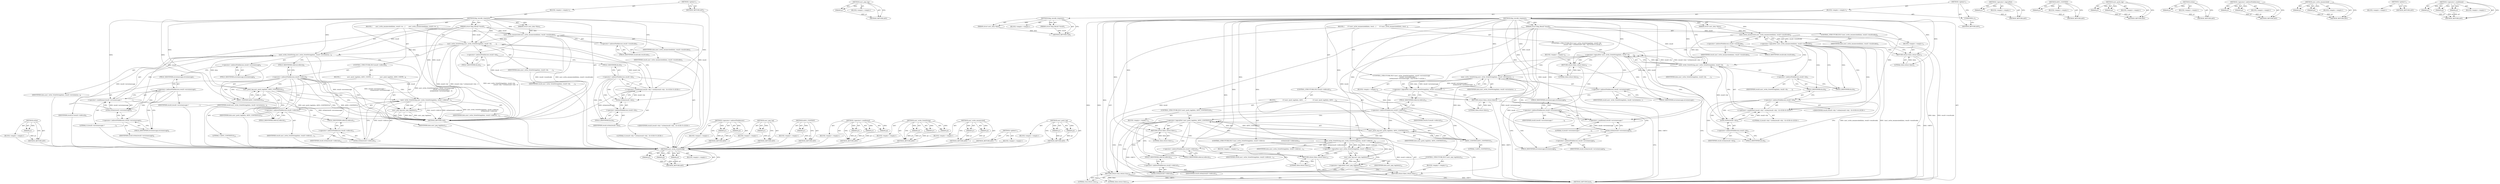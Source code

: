 digraph "&lt;operator&gt;.conditional" {
vulnerable_108 [label=<(METHOD,strlen)>];
vulnerable_109 [label=<(PARAM,p1)>];
vulnerable_110 [label=<(BLOCK,&lt;empty&gt;,&lt;empty&gt;)>];
vulnerable_111 [label=<(METHOD_RETURN,ANY)>];
vulnerable_6 [label=<(METHOD,&lt;global&gt;)<SUB>1</SUB>>];
vulnerable_7 [label=<(BLOCK,&lt;empty&gt;,&lt;empty&gt;)<SUB>1</SUB>>];
vulnerable_8 [label=<(METHOD,ldap_encode_response)<SUB>1</SUB>>];
vulnerable_9 [label=<(PARAM,struct asn1_data *data)<SUB>1</SUB>>];
vulnerable_10 [label=<(PARAM,struct ldap_Result *result)<SUB>1</SUB>>];
vulnerable_11 [label=<(BLOCK,{
       asn1_write_enumerated(data, result-&gt;re...,{
       asn1_write_enumerated(data, result-&gt;re...)<SUB>2</SUB>>];
vulnerable_12 [label=<(asn1_write_enumerated,asn1_write_enumerated(data, result-&gt;resultcode))<SUB>3</SUB>>];
vulnerable_13 [label=<(IDENTIFIER,data,asn1_write_enumerated(data, result-&gt;resultcode))<SUB>3</SUB>>];
vulnerable_14 [label=<(&lt;operator&gt;.indirectFieldAccess,result-&gt;resultcode)<SUB>3</SUB>>];
vulnerable_15 [label=<(IDENTIFIER,result,asn1_write_enumerated(data, result-&gt;resultcode))<SUB>3</SUB>>];
vulnerable_16 [label=<(FIELD_IDENTIFIER,resultcode,resultcode)<SUB>3</SUB>>];
vulnerable_17 [label=<(asn1_write_OctetString,asn1_write_OctetString(data, result-&gt;dn,
      ...)<SUB>4</SUB>>];
vulnerable_18 [label=<(IDENTIFIER,data,asn1_write_OctetString(data, result-&gt;dn,
      ...)<SUB>4</SUB>>];
vulnerable_19 [label=<(&lt;operator&gt;.indirectFieldAccess,result-&gt;dn)<SUB>4</SUB>>];
vulnerable_20 [label=<(IDENTIFIER,result,asn1_write_OctetString(data, result-&gt;dn,
      ...)<SUB>4</SUB>>];
vulnerable_21 [label=<(FIELD_IDENTIFIER,dn,dn)<SUB>4</SUB>>];
vulnerable_22 [label="<(&lt;operator&gt;.conditional,(result-&gt;dn) ? strlen(result-&gt;dn) : 0)<SUB>5</SUB>>"];
vulnerable_23 [label=<(&lt;operator&gt;.indirectFieldAccess,result-&gt;dn)<SUB>5</SUB>>];
vulnerable_24 [label="<(IDENTIFIER,result,(result-&gt;dn) ? strlen(result-&gt;dn) : 0)<SUB>5</SUB>>"];
vulnerable_25 [label=<(FIELD_IDENTIFIER,dn,dn)<SUB>5</SUB>>];
vulnerable_26 [label=<(strlen,strlen(result-&gt;dn))<SUB>5</SUB>>];
vulnerable_27 [label=<(&lt;operator&gt;.indirectFieldAccess,result-&gt;dn)<SUB>5</SUB>>];
vulnerable_28 [label=<(IDENTIFIER,result,strlen(result-&gt;dn))<SUB>5</SUB>>];
vulnerable_29 [label=<(FIELD_IDENTIFIER,dn,dn)<SUB>5</SUB>>];
vulnerable_30 [label="<(LITERAL,0,(result-&gt;dn) ? strlen(result-&gt;dn) : 0)<SUB>5</SUB>>"];
vulnerable_31 [label=<(asn1_write_OctetString,asn1_write_OctetString(data, result-&gt;errormessa...)<SUB>6</SUB>>];
vulnerable_32 [label=<(IDENTIFIER,data,asn1_write_OctetString(data, result-&gt;errormessa...)<SUB>6</SUB>>];
vulnerable_33 [label=<(&lt;operator&gt;.indirectFieldAccess,result-&gt;errormessage)<SUB>6</SUB>>];
vulnerable_34 [label=<(IDENTIFIER,result,asn1_write_OctetString(data, result-&gt;errormessa...)<SUB>6</SUB>>];
vulnerable_35 [label=<(FIELD_IDENTIFIER,errormessage,errormessage)<SUB>6</SUB>>];
vulnerable_36 [label=<(&lt;operator&gt;.conditional,(result-&gt;errormessage) ?
                      ...)<SUB>7</SUB>>];
vulnerable_37 [label=<(&lt;operator&gt;.indirectFieldAccess,result-&gt;errormessage)<SUB>7</SUB>>];
vulnerable_38 [label=<(IDENTIFIER,result,(result-&gt;errormessage) ?
                      ...)<SUB>7</SUB>>];
vulnerable_39 [label=<(FIELD_IDENTIFIER,errormessage,errormessage)<SUB>7</SUB>>];
vulnerable_40 [label=<(strlen,strlen(result-&gt;errormessage))<SUB>8</SUB>>];
vulnerable_41 [label=<(&lt;operator&gt;.indirectFieldAccess,result-&gt;errormessage)<SUB>8</SUB>>];
vulnerable_42 [label=<(IDENTIFIER,result,strlen(result-&gt;errormessage))<SUB>8</SUB>>];
vulnerable_43 [label=<(FIELD_IDENTIFIER,errormessage,errormessage)<SUB>8</SUB>>];
vulnerable_44 [label=<(LITERAL,0,(result-&gt;errormessage) ?
                      ...)<SUB>8</SUB>>];
vulnerable_45 [label=<(CONTROL_STRUCTURE,IF,if (result-&gt;referral))<SUB>9</SUB>>];
vulnerable_46 [label=<(&lt;operator&gt;.indirectFieldAccess,result-&gt;referral)<SUB>9</SUB>>];
vulnerable_47 [label=<(IDENTIFIER,result,if (result-&gt;referral))<SUB>9</SUB>>];
vulnerable_48 [label=<(FIELD_IDENTIFIER,referral,referral)<SUB>9</SUB>>];
vulnerable_49 [label=<(BLOCK,{
               asn1_push_tag(data, ASN1_CONTE...,{
               asn1_push_tag(data, ASN1_CONTE...)<SUB>9</SUB>>];
vulnerable_50 [label=<(asn1_push_tag,asn1_push_tag(data, ASN1_CONTEXT(3)))<SUB>10</SUB>>];
vulnerable_51 [label=<(IDENTIFIER,data,asn1_push_tag(data, ASN1_CONTEXT(3)))<SUB>10</SUB>>];
vulnerable_52 [label=<(ASN1_CONTEXT,ASN1_CONTEXT(3))<SUB>10</SUB>>];
vulnerable_53 [label=<(LITERAL,3,ASN1_CONTEXT(3))<SUB>10</SUB>>];
vulnerable_54 [label=<(asn1_write_OctetString,asn1_write_OctetString(data, result-&gt;referral,
...)<SUB>11</SUB>>];
vulnerable_55 [label=<(IDENTIFIER,data,asn1_write_OctetString(data, result-&gt;referral,
...)<SUB>11</SUB>>];
vulnerable_56 [label=<(&lt;operator&gt;.indirectFieldAccess,result-&gt;referral)<SUB>11</SUB>>];
vulnerable_57 [label=<(IDENTIFIER,result,asn1_write_OctetString(data, result-&gt;referral,
...)<SUB>11</SUB>>];
vulnerable_58 [label=<(FIELD_IDENTIFIER,referral,referral)<SUB>11</SUB>>];
vulnerable_59 [label=<(strlen,strlen(result-&gt;referral))<SUB>12</SUB>>];
vulnerable_60 [label=<(&lt;operator&gt;.indirectFieldAccess,result-&gt;referral)<SUB>12</SUB>>];
vulnerable_61 [label=<(IDENTIFIER,result,strlen(result-&gt;referral))<SUB>12</SUB>>];
vulnerable_62 [label=<(FIELD_IDENTIFIER,referral,referral)<SUB>12</SUB>>];
vulnerable_63 [label=<(asn1_pop_tag,asn1_pop_tag(data))<SUB>13</SUB>>];
vulnerable_64 [label=<(IDENTIFIER,data,asn1_pop_tag(data))<SUB>13</SUB>>];
vulnerable_65 [label=<(METHOD_RETURN,void)<SUB>1</SUB>>];
vulnerable_67 [label=<(METHOD_RETURN,ANY)<SUB>1</SUB>>];
vulnerable_91 [label=<(METHOD,&lt;operator&gt;.indirectFieldAccess)>];
vulnerable_92 [label=<(PARAM,p1)>];
vulnerable_93 [label=<(PARAM,p2)>];
vulnerable_94 [label=<(BLOCK,&lt;empty&gt;,&lt;empty&gt;)>];
vulnerable_95 [label=<(METHOD_RETURN,ANY)>];
vulnerable_121 [label=<(METHOD,asn1_pop_tag)>];
vulnerable_122 [label=<(PARAM,p1)>];
vulnerable_123 [label=<(BLOCK,&lt;empty&gt;,&lt;empty&gt;)>];
vulnerable_124 [label=<(METHOD_RETURN,ANY)>];
vulnerable_117 [label=<(METHOD,ASN1_CONTEXT)>];
vulnerable_118 [label=<(PARAM,p1)>];
vulnerable_119 [label=<(BLOCK,&lt;empty&gt;,&lt;empty&gt;)>];
vulnerable_120 [label=<(METHOD_RETURN,ANY)>];
vulnerable_102 [label=<(METHOD,&lt;operator&gt;.conditional)>];
vulnerable_103 [label=<(PARAM,p1)>];
vulnerable_104 [label=<(PARAM,p2)>];
vulnerable_105 [label=<(PARAM,p3)>];
vulnerable_106 [label=<(BLOCK,&lt;empty&gt;,&lt;empty&gt;)>];
vulnerable_107 [label=<(METHOD_RETURN,ANY)>];
vulnerable_96 [label=<(METHOD,asn1_write_OctetString)>];
vulnerable_97 [label=<(PARAM,p1)>];
vulnerable_98 [label=<(PARAM,p2)>];
vulnerable_99 [label=<(PARAM,p3)>];
vulnerable_100 [label=<(BLOCK,&lt;empty&gt;,&lt;empty&gt;)>];
vulnerable_101 [label=<(METHOD_RETURN,ANY)>];
vulnerable_86 [label=<(METHOD,asn1_write_enumerated)>];
vulnerable_87 [label=<(PARAM,p1)>];
vulnerable_88 [label=<(PARAM,p2)>];
vulnerable_89 [label=<(BLOCK,&lt;empty&gt;,&lt;empty&gt;)>];
vulnerable_90 [label=<(METHOD_RETURN,ANY)>];
vulnerable_80 [label=<(METHOD,&lt;global&gt;)<SUB>1</SUB>>];
vulnerable_81 [label=<(BLOCK,&lt;empty&gt;,&lt;empty&gt;)>];
vulnerable_82 [label=<(METHOD_RETURN,ANY)>];
vulnerable_112 [label=<(METHOD,asn1_push_tag)>];
vulnerable_113 [label=<(PARAM,p1)>];
vulnerable_114 [label=<(PARAM,p2)>];
vulnerable_115 [label=<(BLOCK,&lt;empty&gt;,&lt;empty&gt;)>];
vulnerable_116 [label=<(METHOD_RETURN,ANY)>];
fixed_141 [label=<(METHOD,asn1_write_OctetString)>];
fixed_142 [label=<(PARAM,p1)>];
fixed_143 [label=<(PARAM,p2)>];
fixed_144 [label=<(PARAM,p3)>];
fixed_145 [label=<(BLOCK,&lt;empty&gt;,&lt;empty&gt;)>];
fixed_146 [label=<(METHOD_RETURN,ANY)>];
fixed_166 [label=<(METHOD,asn1_pop_tag)>];
fixed_167 [label=<(PARAM,p1)>];
fixed_168 [label=<(BLOCK,&lt;empty&gt;,&lt;empty&gt;)>];
fixed_169 [label=<(METHOD_RETURN,ANY)>];
fixed_6 [label=<(METHOD,&lt;global&gt;)<SUB>1</SUB>>];
fixed_7 [label=<(BLOCK,&lt;empty&gt;,&lt;empty&gt;)<SUB>1</SUB>>];
fixed_8 [label=<(METHOD,ldap_encode_response)<SUB>1</SUB>>];
fixed_9 [label=<(PARAM,struct asn1_data *data)<SUB>1</SUB>>];
fixed_10 [label=<(PARAM,struct ldap_Result *result)<SUB>1</SUB>>];
fixed_11 [label=<(BLOCK,&lt;empty&gt;,&lt;empty&gt;)>];
fixed_12 [label=<(METHOD_RETURN,void)<SUB>1</SUB>>];
fixed_14 [label=<(UNKNOWN,),))<SUB>1</SUB>>];
fixed_15 [label=<(METHOD,ldap_encode_response)<SUB>2</SUB>>];
fixed_16 [label=<(PARAM,struct asn1_data *data)<SUB>2</SUB>>];
fixed_17 [label=<(PARAM,struct ldap_Result *result)<SUB>2</SUB>>];
fixed_18 [label=<(BLOCK,{
       if (!asn1_write_enumerated(data, resul...,{
       if (!asn1_write_enumerated(data, resul...)<SUB>3</SUB>>];
fixed_19 [label=<(CONTROL_STRUCTURE,IF,if (!asn1_write_enumerated(data, result-&gt;resultcode)))<SUB>4</SUB>>];
fixed_20 [label=<(&lt;operator&gt;.logicalNot,!asn1_write_enumerated(data, result-&gt;resultcode))<SUB>4</SUB>>];
fixed_21 [label=<(asn1_write_enumerated,asn1_write_enumerated(data, result-&gt;resultcode))<SUB>4</SUB>>];
fixed_22 [label=<(IDENTIFIER,data,asn1_write_enumerated(data, result-&gt;resultcode))<SUB>4</SUB>>];
fixed_23 [label=<(&lt;operator&gt;.indirectFieldAccess,result-&gt;resultcode)<SUB>4</SUB>>];
fixed_24 [label=<(IDENTIFIER,result,asn1_write_enumerated(data, result-&gt;resultcode))<SUB>4</SUB>>];
fixed_25 [label=<(FIELD_IDENTIFIER,resultcode,resultcode)<SUB>4</SUB>>];
fixed_26 [label=<(BLOCK,&lt;empty&gt;,&lt;empty&gt;)<SUB>4</SUB>>];
fixed_27 [label=<(RETURN,return false;,return false;)<SUB>4</SUB>>];
fixed_28 [label=<(LITERAL,false,return false;)<SUB>4</SUB>>];
fixed_29 [label="<(CONTROL_STRUCTURE,IF,if (!asn1_write_OctetString(data, result-&gt;dn,
                              (result-&gt;dn) ? strlen(result-&gt;dn) : 0)))<SUB>5</SUB>>"];
fixed_30 [label=<(&lt;operator&gt;.logicalNot,!asn1_write_OctetString(data, result-&gt;dn,
     ...)<SUB>5</SUB>>];
fixed_31 [label=<(asn1_write_OctetString,asn1_write_OctetString(data, result-&gt;dn,
      ...)<SUB>5</SUB>>];
fixed_32 [label=<(IDENTIFIER,data,asn1_write_OctetString(data, result-&gt;dn,
      ...)<SUB>5</SUB>>];
fixed_33 [label=<(&lt;operator&gt;.indirectFieldAccess,result-&gt;dn)<SUB>5</SUB>>];
fixed_34 [label=<(IDENTIFIER,result,asn1_write_OctetString(data, result-&gt;dn,
      ...)<SUB>5</SUB>>];
fixed_35 [label=<(FIELD_IDENTIFIER,dn,dn)<SUB>5</SUB>>];
fixed_36 [label="<(&lt;operator&gt;.conditional,(result-&gt;dn) ? strlen(result-&gt;dn) : 0)<SUB>6</SUB>>"];
fixed_37 [label=<(&lt;operator&gt;.indirectFieldAccess,result-&gt;dn)<SUB>6</SUB>>];
fixed_38 [label="<(IDENTIFIER,result,(result-&gt;dn) ? strlen(result-&gt;dn) : 0)<SUB>6</SUB>>"];
fixed_39 [label=<(FIELD_IDENTIFIER,dn,dn)<SUB>6</SUB>>];
fixed_40 [label=<(strlen,strlen(result-&gt;dn))<SUB>6</SUB>>];
fixed_41 [label=<(&lt;operator&gt;.indirectFieldAccess,result-&gt;dn)<SUB>6</SUB>>];
fixed_42 [label=<(IDENTIFIER,result,strlen(result-&gt;dn))<SUB>6</SUB>>];
fixed_43 [label=<(FIELD_IDENTIFIER,dn,dn)<SUB>6</SUB>>];
fixed_44 [label="<(LITERAL,0,(result-&gt;dn) ? strlen(result-&gt;dn) : 0)<SUB>6</SUB>>"];
fixed_45 [label=<(BLOCK,&lt;empty&gt;,&lt;empty&gt;)<SUB>6</SUB>>];
fixed_46 [label=<(RETURN,return false;,return false;)<SUB>6</SUB>>];
fixed_47 [label=<(LITERAL,false,return false;)<SUB>6</SUB>>];
fixed_48 [label="<(CONTROL_STRUCTURE,IF,if (!asn1_write_OctetString(data, result-&gt;errormessage,
                               (result-&gt;errormessage) ?
                              strlen(result-&gt;errormessage) : 0)))<SUB>7</SUB>>"];
fixed_49 [label=<(&lt;operator&gt;.logicalNot,!asn1_write_OctetString(data, result-&gt;errormess...)<SUB>7</SUB>>];
fixed_50 [label=<(asn1_write_OctetString,asn1_write_OctetString(data, result-&gt;errormessa...)<SUB>7</SUB>>];
fixed_51 [label=<(IDENTIFIER,data,asn1_write_OctetString(data, result-&gt;errormessa...)<SUB>7</SUB>>];
fixed_52 [label=<(&lt;operator&gt;.indirectFieldAccess,result-&gt;errormessage)<SUB>7</SUB>>];
fixed_53 [label=<(IDENTIFIER,result,asn1_write_OctetString(data, result-&gt;errormessa...)<SUB>7</SUB>>];
fixed_54 [label=<(FIELD_IDENTIFIER,errormessage,errormessage)<SUB>7</SUB>>];
fixed_55 [label=<(&lt;operator&gt;.conditional,(result-&gt;errormessage) ?
                      ...)<SUB>8</SUB>>];
fixed_56 [label=<(&lt;operator&gt;.indirectFieldAccess,result-&gt;errormessage)<SUB>8</SUB>>];
fixed_57 [label=<(IDENTIFIER,result,(result-&gt;errormessage) ?
                      ...)<SUB>8</SUB>>];
fixed_58 [label=<(FIELD_IDENTIFIER,errormessage,errormessage)<SUB>8</SUB>>];
fixed_59 [label=<(strlen,strlen(result-&gt;errormessage))<SUB>9</SUB>>];
fixed_60 [label=<(&lt;operator&gt;.indirectFieldAccess,result-&gt;errormessage)<SUB>9</SUB>>];
fixed_61 [label=<(IDENTIFIER,result,strlen(result-&gt;errormessage))<SUB>9</SUB>>];
fixed_62 [label=<(FIELD_IDENTIFIER,errormessage,errormessage)<SUB>9</SUB>>];
fixed_63 [label=<(LITERAL,0,(result-&gt;errormessage) ?
                      ...)<SUB>9</SUB>>];
fixed_64 [label=<(BLOCK,&lt;empty&gt;,&lt;empty&gt;)<SUB>9</SUB>>];
fixed_65 [label=<(RETURN,return false;,return false;)<SUB>9</SUB>>];
fixed_66 [label=<(LITERAL,false,return false;)<SUB>9</SUB>>];
fixed_67 [label=<(CONTROL_STRUCTURE,IF,if (result-&gt;referral))<SUB>10</SUB>>];
fixed_68 [label=<(&lt;operator&gt;.indirectFieldAccess,result-&gt;referral)<SUB>10</SUB>>];
fixed_69 [label=<(IDENTIFIER,result,if (result-&gt;referral))<SUB>10</SUB>>];
fixed_70 [label=<(FIELD_IDENTIFIER,referral,referral)<SUB>10</SUB>>];
fixed_71 [label=<(BLOCK,{
               if (!asn1_push_tag(data, ASN1_...,{
               if (!asn1_push_tag(data, ASN1_...)<SUB>10</SUB>>];
fixed_72 [label=<(CONTROL_STRUCTURE,IF,if (!asn1_push_tag(data, ASN1_CONTEXT(3))))<SUB>11</SUB>>];
fixed_73 [label=<(&lt;operator&gt;.logicalNot,!asn1_push_tag(data, ASN1_CONTEXT(3)))<SUB>11</SUB>>];
fixed_74 [label=<(asn1_push_tag,asn1_push_tag(data, ASN1_CONTEXT(3)))<SUB>11</SUB>>];
fixed_75 [label=<(IDENTIFIER,data,asn1_push_tag(data, ASN1_CONTEXT(3)))<SUB>11</SUB>>];
fixed_76 [label=<(ASN1_CONTEXT,ASN1_CONTEXT(3))<SUB>11</SUB>>];
fixed_77 [label=<(LITERAL,3,ASN1_CONTEXT(3))<SUB>11</SUB>>];
fixed_78 [label=<(BLOCK,&lt;empty&gt;,&lt;empty&gt;)<SUB>11</SUB>>];
fixed_79 [label=<(RETURN,return false;,return false;)<SUB>11</SUB>>];
fixed_80 [label=<(LITERAL,false,return false;)<SUB>11</SUB>>];
fixed_81 [label=<(CONTROL_STRUCTURE,IF,if (!asn1_write_OctetString(data, result-&gt;referral,
                                      strlen(result-&gt;referral))))<SUB>12</SUB>>];
fixed_82 [label=<(&lt;operator&gt;.logicalNot,!asn1_write_OctetString(data, result-&gt;referral,...)<SUB>12</SUB>>];
fixed_83 [label=<(asn1_write_OctetString,asn1_write_OctetString(data, result-&gt;referral,
...)<SUB>12</SUB>>];
fixed_84 [label=<(IDENTIFIER,data,asn1_write_OctetString(data, result-&gt;referral,
...)<SUB>12</SUB>>];
fixed_85 [label=<(&lt;operator&gt;.indirectFieldAccess,result-&gt;referral)<SUB>12</SUB>>];
fixed_86 [label=<(IDENTIFIER,result,asn1_write_OctetString(data, result-&gt;referral,
...)<SUB>12</SUB>>];
fixed_87 [label=<(FIELD_IDENTIFIER,referral,referral)<SUB>12</SUB>>];
fixed_88 [label=<(strlen,strlen(result-&gt;referral))<SUB>13</SUB>>];
fixed_89 [label=<(&lt;operator&gt;.indirectFieldAccess,result-&gt;referral)<SUB>13</SUB>>];
fixed_90 [label=<(IDENTIFIER,result,strlen(result-&gt;referral))<SUB>13</SUB>>];
fixed_91 [label=<(FIELD_IDENTIFIER,referral,referral)<SUB>13</SUB>>];
fixed_92 [label=<(BLOCK,&lt;empty&gt;,&lt;empty&gt;)<SUB>13</SUB>>];
fixed_93 [label=<(RETURN,return false;,return false;)<SUB>13</SUB>>];
fixed_94 [label=<(LITERAL,false,return false;)<SUB>13</SUB>>];
fixed_95 [label=<(CONTROL_STRUCTURE,IF,if (!asn1_pop_tag(data)))<SUB>14</SUB>>];
fixed_96 [label=<(&lt;operator&gt;.logicalNot,!asn1_pop_tag(data))<SUB>14</SUB>>];
fixed_97 [label=<(asn1_pop_tag,asn1_pop_tag(data))<SUB>14</SUB>>];
fixed_98 [label=<(IDENTIFIER,data,asn1_pop_tag(data))<SUB>14</SUB>>];
fixed_99 [label=<(BLOCK,&lt;empty&gt;,&lt;empty&gt;)<SUB>14</SUB>>];
fixed_100 [label=<(RETURN,return false;,return false;)<SUB>14</SUB>>];
fixed_101 [label=<(LITERAL,false,return false;)<SUB>14</SUB>>];
fixed_102 [label=<(RETURN,return true;,return true;)<SUB>16</SUB>>];
fixed_103 [label=<(LITERAL,true,return true;)<SUB>16</SUB>>];
fixed_104 [label=<(METHOD_RETURN,bool)<SUB>2</SUB>>];
fixed_106 [label=<(METHOD_RETURN,ANY)<SUB>1</SUB>>];
fixed_127 [label=<(METHOD,&lt;operator&gt;.logicalNot)>];
fixed_128 [label=<(PARAM,p1)>];
fixed_129 [label=<(BLOCK,&lt;empty&gt;,&lt;empty&gt;)>];
fixed_130 [label=<(METHOD_RETURN,ANY)>];
fixed_162 [label=<(METHOD,ASN1_CONTEXT)>];
fixed_163 [label=<(PARAM,p1)>];
fixed_164 [label=<(BLOCK,&lt;empty&gt;,&lt;empty&gt;)>];
fixed_165 [label=<(METHOD_RETURN,ANY)>];
fixed_157 [label=<(METHOD,asn1_push_tag)>];
fixed_158 [label=<(PARAM,p1)>];
fixed_159 [label=<(PARAM,p2)>];
fixed_160 [label=<(BLOCK,&lt;empty&gt;,&lt;empty&gt;)>];
fixed_161 [label=<(METHOD_RETURN,ANY)>];
fixed_153 [label=<(METHOD,strlen)>];
fixed_154 [label=<(PARAM,p1)>];
fixed_155 [label=<(BLOCK,&lt;empty&gt;,&lt;empty&gt;)>];
fixed_156 [label=<(METHOD_RETURN,ANY)>];
fixed_136 [label=<(METHOD,&lt;operator&gt;.indirectFieldAccess)>];
fixed_137 [label=<(PARAM,p1)>];
fixed_138 [label=<(PARAM,p2)>];
fixed_139 [label=<(BLOCK,&lt;empty&gt;,&lt;empty&gt;)>];
fixed_140 [label=<(METHOD_RETURN,ANY)>];
fixed_131 [label=<(METHOD,asn1_write_enumerated)>];
fixed_132 [label=<(PARAM,p1)>];
fixed_133 [label=<(PARAM,p2)>];
fixed_134 [label=<(BLOCK,&lt;empty&gt;,&lt;empty&gt;)>];
fixed_135 [label=<(METHOD_RETURN,ANY)>];
fixed_121 [label=<(METHOD,&lt;global&gt;)<SUB>1</SUB>>];
fixed_122 [label=<(BLOCK,&lt;empty&gt;,&lt;empty&gt;)>];
fixed_123 [label=<(METHOD_RETURN,ANY)>];
fixed_147 [label=<(METHOD,&lt;operator&gt;.conditional)>];
fixed_148 [label=<(PARAM,p1)>];
fixed_149 [label=<(PARAM,p2)>];
fixed_150 [label=<(PARAM,p3)>];
fixed_151 [label=<(BLOCK,&lt;empty&gt;,&lt;empty&gt;)>];
fixed_152 [label=<(METHOD_RETURN,ANY)>];
vulnerable_108 -> vulnerable_109  [key=0, label="AST: "];
vulnerable_108 -> vulnerable_109  [key=1, label="DDG: "];
vulnerable_108 -> vulnerable_110  [key=0, label="AST: "];
vulnerable_108 -> vulnerable_111  [key=0, label="AST: "];
vulnerable_108 -> vulnerable_111  [key=1, label="CFG: "];
vulnerable_109 -> vulnerable_111  [key=0, label="DDG: p1"];
vulnerable_110 -> fixed_141  [key=0];
vulnerable_111 -> fixed_141  [key=0];
vulnerable_6 -> vulnerable_7  [key=0, label="AST: "];
vulnerable_6 -> vulnerable_67  [key=0, label="AST: "];
vulnerable_6 -> vulnerable_67  [key=1, label="CFG: "];
vulnerable_7 -> vulnerable_8  [key=0, label="AST: "];
vulnerable_8 -> vulnerable_9  [key=0, label="AST: "];
vulnerable_8 -> vulnerable_9  [key=1, label="DDG: "];
vulnerable_8 -> vulnerable_10  [key=0, label="AST: "];
vulnerable_8 -> vulnerable_10  [key=1, label="DDG: "];
vulnerable_8 -> vulnerable_11  [key=0, label="AST: "];
vulnerable_8 -> vulnerable_65  [key=0, label="AST: "];
vulnerable_8 -> vulnerable_16  [key=0, label="CFG: "];
vulnerable_8 -> vulnerable_12  [key=0, label="DDG: "];
vulnerable_8 -> vulnerable_17  [key=0, label="DDG: "];
vulnerable_8 -> vulnerable_31  [key=0, label="DDG: "];
vulnerable_8 -> vulnerable_22  [key=0, label="DDG: "];
vulnerable_8 -> vulnerable_36  [key=0, label="DDG: "];
vulnerable_8 -> vulnerable_50  [key=0, label="DDG: "];
vulnerable_8 -> vulnerable_54  [key=0, label="DDG: "];
vulnerable_8 -> vulnerable_63  [key=0, label="DDG: "];
vulnerable_8 -> vulnerable_52  [key=0, label="DDG: "];
vulnerable_9 -> vulnerable_12  [key=0, label="DDG: data"];
vulnerable_10 -> vulnerable_65  [key=0, label="DDG: result"];
vulnerable_10 -> vulnerable_12  [key=0, label="DDG: result"];
vulnerable_10 -> vulnerable_17  [key=0, label="DDG: result"];
vulnerable_10 -> vulnerable_31  [key=0, label="DDG: result"];
vulnerable_10 -> vulnerable_26  [key=0, label="DDG: result"];
vulnerable_10 -> vulnerable_40  [key=0, label="DDG: result"];
vulnerable_10 -> vulnerable_54  [key=0, label="DDG: result"];
vulnerable_10 -> vulnerable_59  [key=0, label="DDG: result"];
vulnerable_11 -> vulnerable_12  [key=0, label="AST: "];
vulnerable_11 -> vulnerable_17  [key=0, label="AST: "];
vulnerable_11 -> vulnerable_31  [key=0, label="AST: "];
vulnerable_11 -> vulnerable_45  [key=0, label="AST: "];
vulnerable_12 -> vulnerable_13  [key=0, label="AST: "];
vulnerable_12 -> vulnerable_14  [key=0, label="AST: "];
vulnerable_12 -> vulnerable_21  [key=0, label="CFG: "];
vulnerable_12 -> vulnerable_65  [key=0, label="DDG: result-&gt;resultcode"];
vulnerable_12 -> vulnerable_65  [key=1, label="DDG: asn1_write_enumerated(data, result-&gt;resultcode)"];
vulnerable_12 -> vulnerable_17  [key=0, label="DDG: data"];
vulnerable_13 -> fixed_141  [key=0];
vulnerable_14 -> vulnerable_15  [key=0, label="AST: "];
vulnerable_14 -> vulnerable_16  [key=0, label="AST: "];
vulnerable_14 -> vulnerable_12  [key=0, label="CFG: "];
vulnerable_15 -> fixed_141  [key=0];
vulnerable_16 -> vulnerable_14  [key=0, label="CFG: "];
vulnerable_17 -> vulnerable_18  [key=0, label="AST: "];
vulnerable_17 -> vulnerable_19  [key=0, label="AST: "];
vulnerable_17 -> vulnerable_22  [key=0, label="AST: "];
vulnerable_17 -> vulnerable_35  [key=0, label="CFG: "];
vulnerable_17 -> vulnerable_65  [key=0, label="DDG: result-&gt;dn"];
vulnerable_17 -> vulnerable_65  [key=1, label="DDG: (result-&gt;dn) ? strlen(result-&gt;dn) : 0"];
vulnerable_17 -> vulnerable_65  [key=2, label="DDG: asn1_write_OctetString(data, result-&gt;dn,
                              (result-&gt;dn) ? strlen(result-&gt;dn) : 0)"];
vulnerable_17 -> vulnerable_31  [key=0, label="DDG: data"];
vulnerable_18 -> fixed_141  [key=0];
vulnerable_19 -> vulnerable_20  [key=0, label="AST: "];
vulnerable_19 -> vulnerable_21  [key=0, label="AST: "];
vulnerable_19 -> vulnerable_25  [key=0, label="CFG: "];
vulnerable_20 -> fixed_141  [key=0];
vulnerable_21 -> vulnerable_19  [key=0, label="CFG: "];
vulnerable_22 -> vulnerable_23  [key=0, label="AST: "];
vulnerable_22 -> vulnerable_26  [key=0, label="AST: "];
vulnerable_22 -> vulnerable_30  [key=0, label="AST: "];
vulnerable_22 -> vulnerable_17  [key=0, label="CFG: "];
vulnerable_22 -> vulnerable_65  [key=0, label="DDG: strlen(result-&gt;dn)"];
vulnerable_23 -> vulnerable_24  [key=0, label="AST: "];
vulnerable_23 -> vulnerable_25  [key=0, label="AST: "];
vulnerable_23 -> vulnerable_29  [key=0, label="CFG: "];
vulnerable_23 -> vulnerable_29  [key=1, label="CDG: "];
vulnerable_23 -> vulnerable_22  [key=0, label="CFG: "];
vulnerable_23 -> vulnerable_26  [key=0, label="CDG: "];
vulnerable_23 -> vulnerable_27  [key=0, label="CDG: "];
vulnerable_24 -> fixed_141  [key=0];
vulnerable_25 -> vulnerable_23  [key=0, label="CFG: "];
vulnerable_26 -> vulnerable_27  [key=0, label="AST: "];
vulnerable_26 -> vulnerable_22  [key=0, label="CFG: "];
vulnerable_26 -> vulnerable_22  [key=1, label="DDG: result-&gt;dn"];
vulnerable_26 -> vulnerable_17  [key=0, label="DDG: result-&gt;dn"];
vulnerable_27 -> vulnerable_28  [key=0, label="AST: "];
vulnerable_27 -> vulnerable_29  [key=0, label="AST: "];
vulnerable_27 -> vulnerable_26  [key=0, label="CFG: "];
vulnerable_28 -> fixed_141  [key=0];
vulnerable_29 -> vulnerable_27  [key=0, label="CFG: "];
vulnerable_30 -> fixed_141  [key=0];
vulnerable_31 -> vulnerable_32  [key=0, label="AST: "];
vulnerable_31 -> vulnerable_33  [key=0, label="AST: "];
vulnerable_31 -> vulnerable_36  [key=0, label="AST: "];
vulnerable_31 -> vulnerable_48  [key=0, label="CFG: "];
vulnerable_31 -> vulnerable_65  [key=0, label="DDG: result-&gt;errormessage"];
vulnerable_31 -> vulnerable_65  [key=1, label="DDG: (result-&gt;errormessage) ?
                              strlen(result-&gt;errormessage) : 0"];
vulnerable_31 -> vulnerable_65  [key=2, label="DDG: asn1_write_OctetString(data, result-&gt;errormessage,
                               (result-&gt;errormessage) ?
                              strlen(result-&gt;errormessage) : 0)"];
vulnerable_31 -> vulnerable_50  [key=0, label="DDG: data"];
vulnerable_32 -> fixed_141  [key=0];
vulnerable_33 -> vulnerable_34  [key=0, label="AST: "];
vulnerable_33 -> vulnerable_35  [key=0, label="AST: "];
vulnerable_33 -> vulnerable_39  [key=0, label="CFG: "];
vulnerable_34 -> fixed_141  [key=0];
vulnerable_35 -> vulnerable_33  [key=0, label="CFG: "];
vulnerable_36 -> vulnerable_37  [key=0, label="AST: "];
vulnerable_36 -> vulnerable_40  [key=0, label="AST: "];
vulnerable_36 -> vulnerable_44  [key=0, label="AST: "];
vulnerable_36 -> vulnerable_31  [key=0, label="CFG: "];
vulnerable_36 -> vulnerable_65  [key=0, label="DDG: strlen(result-&gt;errormessage)"];
vulnerable_37 -> vulnerable_38  [key=0, label="AST: "];
vulnerable_37 -> vulnerable_39  [key=0, label="AST: "];
vulnerable_37 -> vulnerable_43  [key=0, label="CFG: "];
vulnerable_37 -> vulnerable_43  [key=1, label="CDG: "];
vulnerable_37 -> vulnerable_36  [key=0, label="CFG: "];
vulnerable_37 -> vulnerable_41  [key=0, label="CDG: "];
vulnerable_37 -> vulnerable_40  [key=0, label="CDG: "];
vulnerable_38 -> fixed_141  [key=0];
vulnerable_39 -> vulnerable_37  [key=0, label="CFG: "];
vulnerable_40 -> vulnerable_41  [key=0, label="AST: "];
vulnerable_40 -> vulnerable_36  [key=0, label="CFG: "];
vulnerable_40 -> vulnerable_36  [key=1, label="DDG: result-&gt;errormessage"];
vulnerable_40 -> vulnerable_31  [key=0, label="DDG: result-&gt;errormessage"];
vulnerable_41 -> vulnerable_42  [key=0, label="AST: "];
vulnerable_41 -> vulnerable_43  [key=0, label="AST: "];
vulnerable_41 -> vulnerable_40  [key=0, label="CFG: "];
vulnerable_42 -> fixed_141  [key=0];
vulnerable_43 -> vulnerable_41  [key=0, label="CFG: "];
vulnerable_44 -> fixed_141  [key=0];
vulnerable_45 -> vulnerable_46  [key=0, label="AST: "];
vulnerable_45 -> vulnerable_49  [key=0, label="AST: "];
vulnerable_46 -> vulnerable_47  [key=0, label="AST: "];
vulnerable_46 -> vulnerable_48  [key=0, label="AST: "];
vulnerable_46 -> vulnerable_65  [key=0, label="CFG: "];
vulnerable_46 -> vulnerable_52  [key=0, label="CFG: "];
vulnerable_46 -> vulnerable_52  [key=1, label="CDG: "];
vulnerable_46 -> vulnerable_58  [key=0, label="CDG: "];
vulnerable_46 -> vulnerable_60  [key=0, label="CDG: "];
vulnerable_46 -> vulnerable_56  [key=0, label="CDG: "];
vulnerable_46 -> vulnerable_63  [key=0, label="CDG: "];
vulnerable_46 -> vulnerable_50  [key=0, label="CDG: "];
vulnerable_46 -> vulnerable_59  [key=0, label="CDG: "];
vulnerable_46 -> vulnerable_54  [key=0, label="CDG: "];
vulnerable_46 -> vulnerable_62  [key=0, label="CDG: "];
vulnerable_47 -> fixed_141  [key=0];
vulnerable_48 -> vulnerable_46  [key=0, label="CFG: "];
vulnerable_49 -> vulnerable_50  [key=0, label="AST: "];
vulnerable_49 -> vulnerable_54  [key=0, label="AST: "];
vulnerable_49 -> vulnerable_63  [key=0, label="AST: "];
vulnerable_50 -> vulnerable_51  [key=0, label="AST: "];
vulnerable_50 -> vulnerable_52  [key=0, label="AST: "];
vulnerable_50 -> vulnerable_58  [key=0, label="CFG: "];
vulnerable_50 -> vulnerable_65  [key=0, label="DDG: ASN1_CONTEXT(3)"];
vulnerable_50 -> vulnerable_65  [key=1, label="DDG: asn1_push_tag(data, ASN1_CONTEXT(3))"];
vulnerable_50 -> vulnerable_54  [key=0, label="DDG: data"];
vulnerable_51 -> fixed_141  [key=0];
vulnerable_52 -> vulnerable_53  [key=0, label="AST: "];
vulnerable_52 -> vulnerable_50  [key=0, label="CFG: "];
vulnerable_52 -> vulnerable_50  [key=1, label="DDG: 3"];
vulnerable_53 -> fixed_141  [key=0];
vulnerable_54 -> vulnerable_55  [key=0, label="AST: "];
vulnerable_54 -> vulnerable_56  [key=0, label="AST: "];
vulnerable_54 -> vulnerable_59  [key=0, label="AST: "];
vulnerable_54 -> vulnerable_63  [key=0, label="CFG: "];
vulnerable_54 -> vulnerable_63  [key=1, label="DDG: data"];
vulnerable_54 -> vulnerable_65  [key=0, label="DDG: result-&gt;referral"];
vulnerable_54 -> vulnerable_65  [key=1, label="DDG: strlen(result-&gt;referral)"];
vulnerable_54 -> vulnerable_65  [key=2, label="DDG: asn1_write_OctetString(data, result-&gt;referral,
                                      strlen(result-&gt;referral))"];
vulnerable_55 -> fixed_141  [key=0];
vulnerable_56 -> vulnerable_57  [key=0, label="AST: "];
vulnerable_56 -> vulnerable_58  [key=0, label="AST: "];
vulnerable_56 -> vulnerable_62  [key=0, label="CFG: "];
vulnerable_57 -> fixed_141  [key=0];
vulnerable_58 -> vulnerable_56  [key=0, label="CFG: "];
vulnerable_59 -> vulnerable_60  [key=0, label="AST: "];
vulnerable_59 -> vulnerable_54  [key=0, label="CFG: "];
vulnerable_59 -> vulnerable_54  [key=1, label="DDG: result-&gt;referral"];
vulnerable_60 -> vulnerable_61  [key=0, label="AST: "];
vulnerable_60 -> vulnerable_62  [key=0, label="AST: "];
vulnerable_60 -> vulnerable_59  [key=0, label="CFG: "];
vulnerable_61 -> fixed_141  [key=0];
vulnerable_62 -> vulnerable_60  [key=0, label="CFG: "];
vulnerable_63 -> vulnerable_64  [key=0, label="AST: "];
vulnerable_63 -> vulnerable_65  [key=0, label="CFG: "];
vulnerable_63 -> vulnerable_65  [key=1, label="DDG: data"];
vulnerable_63 -> vulnerable_65  [key=2, label="DDG: asn1_pop_tag(data)"];
vulnerable_64 -> fixed_141  [key=0];
vulnerable_65 -> fixed_141  [key=0];
vulnerable_67 -> fixed_141  [key=0];
vulnerable_91 -> vulnerable_92  [key=0, label="AST: "];
vulnerable_91 -> vulnerable_92  [key=1, label="DDG: "];
vulnerable_91 -> vulnerable_94  [key=0, label="AST: "];
vulnerable_91 -> vulnerable_93  [key=0, label="AST: "];
vulnerable_91 -> vulnerable_93  [key=1, label="DDG: "];
vulnerable_91 -> vulnerable_95  [key=0, label="AST: "];
vulnerable_91 -> vulnerable_95  [key=1, label="CFG: "];
vulnerable_92 -> vulnerable_95  [key=0, label="DDG: p1"];
vulnerable_93 -> vulnerable_95  [key=0, label="DDG: p2"];
vulnerable_94 -> fixed_141  [key=0];
vulnerable_95 -> fixed_141  [key=0];
vulnerable_121 -> vulnerable_122  [key=0, label="AST: "];
vulnerable_121 -> vulnerable_122  [key=1, label="DDG: "];
vulnerable_121 -> vulnerable_123  [key=0, label="AST: "];
vulnerable_121 -> vulnerable_124  [key=0, label="AST: "];
vulnerable_121 -> vulnerable_124  [key=1, label="CFG: "];
vulnerable_122 -> vulnerable_124  [key=0, label="DDG: p1"];
vulnerable_123 -> fixed_141  [key=0];
vulnerable_124 -> fixed_141  [key=0];
vulnerable_117 -> vulnerable_118  [key=0, label="AST: "];
vulnerable_117 -> vulnerable_118  [key=1, label="DDG: "];
vulnerable_117 -> vulnerable_119  [key=0, label="AST: "];
vulnerable_117 -> vulnerable_120  [key=0, label="AST: "];
vulnerable_117 -> vulnerable_120  [key=1, label="CFG: "];
vulnerable_118 -> vulnerable_120  [key=0, label="DDG: p1"];
vulnerable_119 -> fixed_141  [key=0];
vulnerable_120 -> fixed_141  [key=0];
vulnerable_102 -> vulnerable_103  [key=0, label="AST: "];
vulnerable_102 -> vulnerable_103  [key=1, label="DDG: "];
vulnerable_102 -> vulnerable_106  [key=0, label="AST: "];
vulnerable_102 -> vulnerable_104  [key=0, label="AST: "];
vulnerable_102 -> vulnerable_104  [key=1, label="DDG: "];
vulnerable_102 -> vulnerable_107  [key=0, label="AST: "];
vulnerable_102 -> vulnerable_107  [key=1, label="CFG: "];
vulnerable_102 -> vulnerable_105  [key=0, label="AST: "];
vulnerable_102 -> vulnerable_105  [key=1, label="DDG: "];
vulnerable_103 -> vulnerable_107  [key=0, label="DDG: p1"];
vulnerable_104 -> vulnerable_107  [key=0, label="DDG: p2"];
vulnerable_105 -> vulnerable_107  [key=0, label="DDG: p3"];
vulnerable_106 -> fixed_141  [key=0];
vulnerable_107 -> fixed_141  [key=0];
vulnerable_96 -> vulnerable_97  [key=0, label="AST: "];
vulnerable_96 -> vulnerable_97  [key=1, label="DDG: "];
vulnerable_96 -> vulnerable_100  [key=0, label="AST: "];
vulnerable_96 -> vulnerable_98  [key=0, label="AST: "];
vulnerable_96 -> vulnerable_98  [key=1, label="DDG: "];
vulnerable_96 -> vulnerable_101  [key=0, label="AST: "];
vulnerable_96 -> vulnerable_101  [key=1, label="CFG: "];
vulnerable_96 -> vulnerable_99  [key=0, label="AST: "];
vulnerable_96 -> vulnerable_99  [key=1, label="DDG: "];
vulnerable_97 -> vulnerable_101  [key=0, label="DDG: p1"];
vulnerable_98 -> vulnerable_101  [key=0, label="DDG: p2"];
vulnerable_99 -> vulnerable_101  [key=0, label="DDG: p3"];
vulnerable_100 -> fixed_141  [key=0];
vulnerable_101 -> fixed_141  [key=0];
vulnerable_86 -> vulnerable_87  [key=0, label="AST: "];
vulnerable_86 -> vulnerable_87  [key=1, label="DDG: "];
vulnerable_86 -> vulnerable_89  [key=0, label="AST: "];
vulnerable_86 -> vulnerable_88  [key=0, label="AST: "];
vulnerable_86 -> vulnerable_88  [key=1, label="DDG: "];
vulnerable_86 -> vulnerable_90  [key=0, label="AST: "];
vulnerable_86 -> vulnerable_90  [key=1, label="CFG: "];
vulnerable_87 -> vulnerable_90  [key=0, label="DDG: p1"];
vulnerable_88 -> vulnerable_90  [key=0, label="DDG: p2"];
vulnerable_89 -> fixed_141  [key=0];
vulnerable_90 -> fixed_141  [key=0];
vulnerable_80 -> vulnerable_81  [key=0, label="AST: "];
vulnerable_80 -> vulnerable_82  [key=0, label="AST: "];
vulnerable_80 -> vulnerable_82  [key=1, label="CFG: "];
vulnerable_81 -> fixed_141  [key=0];
vulnerable_82 -> fixed_141  [key=0];
vulnerable_112 -> vulnerable_113  [key=0, label="AST: "];
vulnerable_112 -> vulnerable_113  [key=1, label="DDG: "];
vulnerable_112 -> vulnerable_115  [key=0, label="AST: "];
vulnerable_112 -> vulnerable_114  [key=0, label="AST: "];
vulnerable_112 -> vulnerable_114  [key=1, label="DDG: "];
vulnerable_112 -> vulnerable_116  [key=0, label="AST: "];
vulnerable_112 -> vulnerable_116  [key=1, label="CFG: "];
vulnerable_113 -> vulnerable_116  [key=0, label="DDG: p1"];
vulnerable_114 -> vulnerable_116  [key=0, label="DDG: p2"];
vulnerable_115 -> fixed_141  [key=0];
vulnerable_116 -> fixed_141  [key=0];
fixed_141 -> fixed_142  [key=0, label="AST: "];
fixed_141 -> fixed_142  [key=1, label="DDG: "];
fixed_141 -> fixed_145  [key=0, label="AST: "];
fixed_141 -> fixed_143  [key=0, label="AST: "];
fixed_141 -> fixed_143  [key=1, label="DDG: "];
fixed_141 -> fixed_146  [key=0, label="AST: "];
fixed_141 -> fixed_146  [key=1, label="CFG: "];
fixed_141 -> fixed_144  [key=0, label="AST: "];
fixed_141 -> fixed_144  [key=1, label="DDG: "];
fixed_142 -> fixed_146  [key=0, label="DDG: p1"];
fixed_143 -> fixed_146  [key=0, label="DDG: p2"];
fixed_144 -> fixed_146  [key=0, label="DDG: p3"];
fixed_166 -> fixed_167  [key=0, label="AST: "];
fixed_166 -> fixed_167  [key=1, label="DDG: "];
fixed_166 -> fixed_168  [key=0, label="AST: "];
fixed_166 -> fixed_169  [key=0, label="AST: "];
fixed_166 -> fixed_169  [key=1, label="CFG: "];
fixed_167 -> fixed_169  [key=0, label="DDG: p1"];
fixed_6 -> fixed_7  [key=0, label="AST: "];
fixed_6 -> fixed_106  [key=0, label="AST: "];
fixed_6 -> fixed_14  [key=0, label="CFG: "];
fixed_7 -> fixed_8  [key=0, label="AST: "];
fixed_7 -> fixed_14  [key=0, label="AST: "];
fixed_7 -> fixed_15  [key=0, label="AST: "];
fixed_8 -> fixed_9  [key=0, label="AST: "];
fixed_8 -> fixed_9  [key=1, label="DDG: "];
fixed_8 -> fixed_10  [key=0, label="AST: "];
fixed_8 -> fixed_10  [key=1, label="DDG: "];
fixed_8 -> fixed_11  [key=0, label="AST: "];
fixed_8 -> fixed_12  [key=0, label="AST: "];
fixed_8 -> fixed_12  [key=1, label="CFG: "];
fixed_9 -> fixed_12  [key=0, label="DDG: data"];
fixed_10 -> fixed_12  [key=0, label="DDG: result"];
fixed_14 -> fixed_106  [key=0, label="CFG: "];
fixed_15 -> fixed_16  [key=0, label="AST: "];
fixed_15 -> fixed_16  [key=1, label="DDG: "];
fixed_15 -> fixed_17  [key=0, label="AST: "];
fixed_15 -> fixed_17  [key=1, label="DDG: "];
fixed_15 -> fixed_18  [key=0, label="AST: "];
fixed_15 -> fixed_104  [key=0, label="AST: "];
fixed_15 -> fixed_25  [key=0, label="CFG: "];
fixed_15 -> fixed_102  [key=0, label="DDG: "];
fixed_15 -> fixed_103  [key=0, label="DDG: "];
fixed_15 -> fixed_27  [key=0, label="DDG: "];
fixed_15 -> fixed_46  [key=0, label="DDG: "];
fixed_15 -> fixed_65  [key=0, label="DDG: "];
fixed_15 -> fixed_21  [key=0, label="DDG: "];
fixed_15 -> fixed_28  [key=0, label="DDG: "];
fixed_15 -> fixed_31  [key=0, label="DDG: "];
fixed_15 -> fixed_47  [key=0, label="DDG: "];
fixed_15 -> fixed_50  [key=0, label="DDG: "];
fixed_15 -> fixed_66  [key=0, label="DDG: "];
fixed_15 -> fixed_36  [key=0, label="DDG: "];
fixed_15 -> fixed_55  [key=0, label="DDG: "];
fixed_15 -> fixed_79  [key=0, label="DDG: "];
fixed_15 -> fixed_93  [key=0, label="DDG: "];
fixed_15 -> fixed_100  [key=0, label="DDG: "];
fixed_15 -> fixed_74  [key=0, label="DDG: "];
fixed_15 -> fixed_80  [key=0, label="DDG: "];
fixed_15 -> fixed_83  [key=0, label="DDG: "];
fixed_15 -> fixed_94  [key=0, label="DDG: "];
fixed_15 -> fixed_97  [key=0, label="DDG: "];
fixed_15 -> fixed_101  [key=0, label="DDG: "];
fixed_15 -> fixed_76  [key=0, label="DDG: "];
fixed_16 -> fixed_21  [key=0, label="DDG: data"];
fixed_17 -> fixed_104  [key=0, label="DDG: result"];
fixed_17 -> fixed_21  [key=0, label="DDG: result"];
fixed_17 -> fixed_31  [key=0, label="DDG: result"];
fixed_17 -> fixed_50  [key=0, label="DDG: result"];
fixed_17 -> fixed_40  [key=0, label="DDG: result"];
fixed_17 -> fixed_59  [key=0, label="DDG: result"];
fixed_17 -> fixed_83  [key=0, label="DDG: result"];
fixed_17 -> fixed_88  [key=0, label="DDG: result"];
fixed_18 -> fixed_19  [key=0, label="AST: "];
fixed_18 -> fixed_29  [key=0, label="AST: "];
fixed_18 -> fixed_48  [key=0, label="AST: "];
fixed_18 -> fixed_67  [key=0, label="AST: "];
fixed_18 -> fixed_102  [key=0, label="AST: "];
fixed_19 -> fixed_20  [key=0, label="AST: "];
fixed_19 -> fixed_26  [key=0, label="AST: "];
fixed_20 -> fixed_21  [key=0, label="AST: "];
fixed_20 -> fixed_27  [key=0, label="CFG: "];
fixed_20 -> fixed_27  [key=1, label="CDG: "];
fixed_20 -> fixed_35  [key=0, label="CFG: "];
fixed_20 -> fixed_35  [key=1, label="CDG: "];
fixed_20 -> fixed_104  [key=0, label="DDG: asn1_write_enumerated(data, result-&gt;resultcode)"];
fixed_20 -> fixed_104  [key=1, label="DDG: !asn1_write_enumerated(data, result-&gt;resultcode)"];
fixed_20 -> fixed_30  [key=0, label="CDG: "];
fixed_20 -> fixed_37  [key=0, label="CDG: "];
fixed_20 -> fixed_33  [key=0, label="CDG: "];
fixed_20 -> fixed_36  [key=0, label="CDG: "];
fixed_20 -> fixed_39  [key=0, label="CDG: "];
fixed_20 -> fixed_31  [key=0, label="CDG: "];
fixed_21 -> fixed_22  [key=0, label="AST: "];
fixed_21 -> fixed_23  [key=0, label="AST: "];
fixed_21 -> fixed_20  [key=0, label="CFG: "];
fixed_21 -> fixed_20  [key=1, label="DDG: data"];
fixed_21 -> fixed_20  [key=2, label="DDG: result-&gt;resultcode"];
fixed_21 -> fixed_104  [key=0, label="DDG: data"];
fixed_21 -> fixed_104  [key=1, label="DDG: result-&gt;resultcode"];
fixed_21 -> fixed_31  [key=0, label="DDG: data"];
fixed_23 -> fixed_24  [key=0, label="AST: "];
fixed_23 -> fixed_25  [key=0, label="AST: "];
fixed_23 -> fixed_21  [key=0, label="CFG: "];
fixed_25 -> fixed_23  [key=0, label="CFG: "];
fixed_26 -> fixed_27  [key=0, label="AST: "];
fixed_27 -> fixed_28  [key=0, label="AST: "];
fixed_27 -> fixed_104  [key=0, label="CFG: "];
fixed_27 -> fixed_104  [key=1, label="DDG: &lt;RET&gt;"];
fixed_28 -> fixed_27  [key=0, label="DDG: false"];
fixed_29 -> fixed_30  [key=0, label="AST: "];
fixed_29 -> fixed_45  [key=0, label="AST: "];
fixed_30 -> fixed_31  [key=0, label="AST: "];
fixed_30 -> fixed_46  [key=0, label="CFG: "];
fixed_30 -> fixed_46  [key=1, label="CDG: "];
fixed_30 -> fixed_54  [key=0, label="CFG: "];
fixed_30 -> fixed_54  [key=1, label="CDG: "];
fixed_30 -> fixed_49  [key=0, label="CDG: "];
fixed_30 -> fixed_52  [key=0, label="CDG: "];
fixed_30 -> fixed_56  [key=0, label="CDG: "];
fixed_30 -> fixed_50  [key=0, label="CDG: "];
fixed_30 -> fixed_58  [key=0, label="CDG: "];
fixed_30 -> fixed_55  [key=0, label="CDG: "];
fixed_31 -> fixed_32  [key=0, label="AST: "];
fixed_31 -> fixed_33  [key=0, label="AST: "];
fixed_31 -> fixed_36  [key=0, label="AST: "];
fixed_31 -> fixed_30  [key=0, label="CFG: "];
fixed_31 -> fixed_30  [key=1, label="DDG: data"];
fixed_31 -> fixed_30  [key=2, label="DDG: result-&gt;dn"];
fixed_31 -> fixed_30  [key=3, label="DDG: (result-&gt;dn) ? strlen(result-&gt;dn) : 0"];
fixed_31 -> fixed_50  [key=0, label="DDG: data"];
fixed_33 -> fixed_34  [key=0, label="AST: "];
fixed_33 -> fixed_35  [key=0, label="AST: "];
fixed_33 -> fixed_39  [key=0, label="CFG: "];
fixed_35 -> fixed_33  [key=0, label="CFG: "];
fixed_36 -> fixed_37  [key=0, label="AST: "];
fixed_36 -> fixed_40  [key=0, label="AST: "];
fixed_36 -> fixed_44  [key=0, label="AST: "];
fixed_36 -> fixed_31  [key=0, label="CFG: "];
fixed_37 -> fixed_38  [key=0, label="AST: "];
fixed_37 -> fixed_39  [key=0, label="AST: "];
fixed_37 -> fixed_43  [key=0, label="CFG: "];
fixed_37 -> fixed_43  [key=1, label="CDG: "];
fixed_37 -> fixed_36  [key=0, label="CFG: "];
fixed_37 -> fixed_40  [key=0, label="CDG: "];
fixed_37 -> fixed_41  [key=0, label="CDG: "];
fixed_39 -> fixed_37  [key=0, label="CFG: "];
fixed_40 -> fixed_41  [key=0, label="AST: "];
fixed_40 -> fixed_36  [key=0, label="CFG: "];
fixed_40 -> fixed_36  [key=1, label="DDG: result-&gt;dn"];
fixed_40 -> fixed_31  [key=0, label="DDG: result-&gt;dn"];
fixed_41 -> fixed_42  [key=0, label="AST: "];
fixed_41 -> fixed_43  [key=0, label="AST: "];
fixed_41 -> fixed_40  [key=0, label="CFG: "];
fixed_43 -> fixed_41  [key=0, label="CFG: "];
fixed_45 -> fixed_46  [key=0, label="AST: "];
fixed_46 -> fixed_47  [key=0, label="AST: "];
fixed_46 -> fixed_104  [key=0, label="CFG: "];
fixed_46 -> fixed_104  [key=1, label="DDG: &lt;RET&gt;"];
fixed_47 -> fixed_46  [key=0, label="DDG: false"];
fixed_48 -> fixed_49  [key=0, label="AST: "];
fixed_48 -> fixed_64  [key=0, label="AST: "];
fixed_49 -> fixed_50  [key=0, label="AST: "];
fixed_49 -> fixed_65  [key=0, label="CFG: "];
fixed_49 -> fixed_65  [key=1, label="CDG: "];
fixed_49 -> fixed_70  [key=0, label="CFG: "];
fixed_49 -> fixed_70  [key=1, label="CDG: "];
fixed_49 -> fixed_68  [key=0, label="CDG: "];
fixed_50 -> fixed_51  [key=0, label="AST: "];
fixed_50 -> fixed_52  [key=0, label="AST: "];
fixed_50 -> fixed_55  [key=0, label="AST: "];
fixed_50 -> fixed_49  [key=0, label="CFG: "];
fixed_50 -> fixed_49  [key=1, label="DDG: data"];
fixed_50 -> fixed_49  [key=2, label="DDG: result-&gt;errormessage"];
fixed_50 -> fixed_49  [key=3, label="DDG: (result-&gt;errormessage) ?
                              strlen(result-&gt;errormessage) : 0"];
fixed_50 -> fixed_74  [key=0, label="DDG: data"];
fixed_52 -> fixed_53  [key=0, label="AST: "];
fixed_52 -> fixed_54  [key=0, label="AST: "];
fixed_52 -> fixed_58  [key=0, label="CFG: "];
fixed_54 -> fixed_52  [key=0, label="CFG: "];
fixed_55 -> fixed_56  [key=0, label="AST: "];
fixed_55 -> fixed_59  [key=0, label="AST: "];
fixed_55 -> fixed_63  [key=0, label="AST: "];
fixed_55 -> fixed_50  [key=0, label="CFG: "];
fixed_56 -> fixed_57  [key=0, label="AST: "];
fixed_56 -> fixed_58  [key=0, label="AST: "];
fixed_56 -> fixed_62  [key=0, label="CFG: "];
fixed_56 -> fixed_62  [key=1, label="CDG: "];
fixed_56 -> fixed_55  [key=0, label="CFG: "];
fixed_56 -> fixed_60  [key=0, label="CDG: "];
fixed_56 -> fixed_59  [key=0, label="CDG: "];
fixed_58 -> fixed_56  [key=0, label="CFG: "];
fixed_59 -> fixed_60  [key=0, label="AST: "];
fixed_59 -> fixed_55  [key=0, label="CFG: "];
fixed_59 -> fixed_55  [key=1, label="DDG: result-&gt;errormessage"];
fixed_59 -> fixed_50  [key=0, label="DDG: result-&gt;errormessage"];
fixed_60 -> fixed_61  [key=0, label="AST: "];
fixed_60 -> fixed_62  [key=0, label="AST: "];
fixed_60 -> fixed_59  [key=0, label="CFG: "];
fixed_62 -> fixed_60  [key=0, label="CFG: "];
fixed_64 -> fixed_65  [key=0, label="AST: "];
fixed_65 -> fixed_66  [key=0, label="AST: "];
fixed_65 -> fixed_104  [key=0, label="CFG: "];
fixed_65 -> fixed_104  [key=1, label="DDG: &lt;RET&gt;"];
fixed_66 -> fixed_65  [key=0, label="DDG: false"];
fixed_67 -> fixed_68  [key=0, label="AST: "];
fixed_67 -> fixed_71  [key=0, label="AST: "];
fixed_68 -> fixed_69  [key=0, label="AST: "];
fixed_68 -> fixed_70  [key=0, label="AST: "];
fixed_68 -> fixed_76  [key=0, label="CFG: "];
fixed_68 -> fixed_76  [key=1, label="CDG: "];
fixed_68 -> fixed_102  [key=0, label="CFG: "];
fixed_68 -> fixed_102  [key=1, label="CDG: "];
fixed_68 -> fixed_73  [key=0, label="CDG: "];
fixed_68 -> fixed_74  [key=0, label="CDG: "];
fixed_70 -> fixed_68  [key=0, label="CFG: "];
fixed_71 -> fixed_72  [key=0, label="AST: "];
fixed_71 -> fixed_81  [key=0, label="AST: "];
fixed_71 -> fixed_95  [key=0, label="AST: "];
fixed_72 -> fixed_73  [key=0, label="AST: "];
fixed_72 -> fixed_78  [key=0, label="AST: "];
fixed_73 -> fixed_74  [key=0, label="AST: "];
fixed_73 -> fixed_79  [key=0, label="CFG: "];
fixed_73 -> fixed_79  [key=1, label="CDG: "];
fixed_73 -> fixed_87  [key=0, label="CFG: "];
fixed_73 -> fixed_87  [key=1, label="CDG: "];
fixed_73 -> fixed_89  [key=0, label="CDG: "];
fixed_73 -> fixed_85  [key=0, label="CDG: "];
fixed_73 -> fixed_91  [key=0, label="CDG: "];
fixed_73 -> fixed_82  [key=0, label="CDG: "];
fixed_73 -> fixed_83  [key=0, label="CDG: "];
fixed_73 -> fixed_88  [key=0, label="CDG: "];
fixed_74 -> fixed_75  [key=0, label="AST: "];
fixed_74 -> fixed_76  [key=0, label="AST: "];
fixed_74 -> fixed_73  [key=0, label="CFG: "];
fixed_74 -> fixed_73  [key=1, label="DDG: data"];
fixed_74 -> fixed_73  [key=2, label="DDG: ASN1_CONTEXT(3)"];
fixed_74 -> fixed_83  [key=0, label="DDG: data"];
fixed_76 -> fixed_77  [key=0, label="AST: "];
fixed_76 -> fixed_74  [key=0, label="CFG: "];
fixed_76 -> fixed_74  [key=1, label="DDG: 3"];
fixed_78 -> fixed_79  [key=0, label="AST: "];
fixed_79 -> fixed_80  [key=0, label="AST: "];
fixed_79 -> fixed_104  [key=0, label="CFG: "];
fixed_79 -> fixed_104  [key=1, label="DDG: &lt;RET&gt;"];
fixed_80 -> fixed_79  [key=0, label="DDG: false"];
fixed_81 -> fixed_82  [key=0, label="AST: "];
fixed_81 -> fixed_92  [key=0, label="AST: "];
fixed_82 -> fixed_83  [key=0, label="AST: "];
fixed_82 -> fixed_93  [key=0, label="CFG: "];
fixed_82 -> fixed_93  [key=1, label="CDG: "];
fixed_82 -> fixed_97  [key=0, label="CFG: "];
fixed_82 -> fixed_97  [key=1, label="CDG: "];
fixed_82 -> fixed_96  [key=0, label="CDG: "];
fixed_83 -> fixed_84  [key=0, label="AST: "];
fixed_83 -> fixed_85  [key=0, label="AST: "];
fixed_83 -> fixed_88  [key=0, label="AST: "];
fixed_83 -> fixed_82  [key=0, label="CFG: "];
fixed_83 -> fixed_82  [key=1, label="DDG: data"];
fixed_83 -> fixed_82  [key=2, label="DDG: result-&gt;referral"];
fixed_83 -> fixed_82  [key=3, label="DDG: strlen(result-&gt;referral)"];
fixed_83 -> fixed_97  [key=0, label="DDG: data"];
fixed_85 -> fixed_86  [key=0, label="AST: "];
fixed_85 -> fixed_87  [key=0, label="AST: "];
fixed_85 -> fixed_91  [key=0, label="CFG: "];
fixed_87 -> fixed_85  [key=0, label="CFG: "];
fixed_88 -> fixed_89  [key=0, label="AST: "];
fixed_88 -> fixed_83  [key=0, label="CFG: "];
fixed_88 -> fixed_83  [key=1, label="DDG: result-&gt;referral"];
fixed_89 -> fixed_90  [key=0, label="AST: "];
fixed_89 -> fixed_91  [key=0, label="AST: "];
fixed_89 -> fixed_88  [key=0, label="CFG: "];
fixed_91 -> fixed_89  [key=0, label="CFG: "];
fixed_92 -> fixed_93  [key=0, label="AST: "];
fixed_93 -> fixed_94  [key=0, label="AST: "];
fixed_93 -> fixed_104  [key=0, label="CFG: "];
fixed_93 -> fixed_104  [key=1, label="DDG: &lt;RET&gt;"];
fixed_94 -> fixed_93  [key=0, label="DDG: false"];
fixed_95 -> fixed_96  [key=0, label="AST: "];
fixed_95 -> fixed_99  [key=0, label="AST: "];
fixed_96 -> fixed_97  [key=0, label="AST: "];
fixed_96 -> fixed_100  [key=0, label="CFG: "];
fixed_96 -> fixed_100  [key=1, label="CDG: "];
fixed_96 -> fixed_102  [key=0, label="CFG: "];
fixed_96 -> fixed_102  [key=1, label="CDG: "];
fixed_97 -> fixed_98  [key=0, label="AST: "];
fixed_97 -> fixed_96  [key=0, label="CFG: "];
fixed_97 -> fixed_96  [key=1, label="DDG: data"];
fixed_99 -> fixed_100  [key=0, label="AST: "];
fixed_100 -> fixed_101  [key=0, label="AST: "];
fixed_100 -> fixed_104  [key=0, label="CFG: "];
fixed_100 -> fixed_104  [key=1, label="DDG: &lt;RET&gt;"];
fixed_101 -> fixed_100  [key=0, label="DDG: false"];
fixed_102 -> fixed_103  [key=0, label="AST: "];
fixed_102 -> fixed_104  [key=0, label="CFG: "];
fixed_102 -> fixed_104  [key=1, label="DDG: &lt;RET&gt;"];
fixed_103 -> fixed_102  [key=0, label="DDG: true"];
fixed_127 -> fixed_128  [key=0, label="AST: "];
fixed_127 -> fixed_128  [key=1, label="DDG: "];
fixed_127 -> fixed_129  [key=0, label="AST: "];
fixed_127 -> fixed_130  [key=0, label="AST: "];
fixed_127 -> fixed_130  [key=1, label="CFG: "];
fixed_128 -> fixed_130  [key=0, label="DDG: p1"];
fixed_162 -> fixed_163  [key=0, label="AST: "];
fixed_162 -> fixed_163  [key=1, label="DDG: "];
fixed_162 -> fixed_164  [key=0, label="AST: "];
fixed_162 -> fixed_165  [key=0, label="AST: "];
fixed_162 -> fixed_165  [key=1, label="CFG: "];
fixed_163 -> fixed_165  [key=0, label="DDG: p1"];
fixed_157 -> fixed_158  [key=0, label="AST: "];
fixed_157 -> fixed_158  [key=1, label="DDG: "];
fixed_157 -> fixed_160  [key=0, label="AST: "];
fixed_157 -> fixed_159  [key=0, label="AST: "];
fixed_157 -> fixed_159  [key=1, label="DDG: "];
fixed_157 -> fixed_161  [key=0, label="AST: "];
fixed_157 -> fixed_161  [key=1, label="CFG: "];
fixed_158 -> fixed_161  [key=0, label="DDG: p1"];
fixed_159 -> fixed_161  [key=0, label="DDG: p2"];
fixed_153 -> fixed_154  [key=0, label="AST: "];
fixed_153 -> fixed_154  [key=1, label="DDG: "];
fixed_153 -> fixed_155  [key=0, label="AST: "];
fixed_153 -> fixed_156  [key=0, label="AST: "];
fixed_153 -> fixed_156  [key=1, label="CFG: "];
fixed_154 -> fixed_156  [key=0, label="DDG: p1"];
fixed_136 -> fixed_137  [key=0, label="AST: "];
fixed_136 -> fixed_137  [key=1, label="DDG: "];
fixed_136 -> fixed_139  [key=0, label="AST: "];
fixed_136 -> fixed_138  [key=0, label="AST: "];
fixed_136 -> fixed_138  [key=1, label="DDG: "];
fixed_136 -> fixed_140  [key=0, label="AST: "];
fixed_136 -> fixed_140  [key=1, label="CFG: "];
fixed_137 -> fixed_140  [key=0, label="DDG: p1"];
fixed_138 -> fixed_140  [key=0, label="DDG: p2"];
fixed_131 -> fixed_132  [key=0, label="AST: "];
fixed_131 -> fixed_132  [key=1, label="DDG: "];
fixed_131 -> fixed_134  [key=0, label="AST: "];
fixed_131 -> fixed_133  [key=0, label="AST: "];
fixed_131 -> fixed_133  [key=1, label="DDG: "];
fixed_131 -> fixed_135  [key=0, label="AST: "];
fixed_131 -> fixed_135  [key=1, label="CFG: "];
fixed_132 -> fixed_135  [key=0, label="DDG: p1"];
fixed_133 -> fixed_135  [key=0, label="DDG: p2"];
fixed_121 -> fixed_122  [key=0, label="AST: "];
fixed_121 -> fixed_123  [key=0, label="AST: "];
fixed_121 -> fixed_123  [key=1, label="CFG: "];
fixed_147 -> fixed_148  [key=0, label="AST: "];
fixed_147 -> fixed_148  [key=1, label="DDG: "];
fixed_147 -> fixed_151  [key=0, label="AST: "];
fixed_147 -> fixed_149  [key=0, label="AST: "];
fixed_147 -> fixed_149  [key=1, label="DDG: "];
fixed_147 -> fixed_152  [key=0, label="AST: "];
fixed_147 -> fixed_152  [key=1, label="CFG: "];
fixed_147 -> fixed_150  [key=0, label="AST: "];
fixed_147 -> fixed_150  [key=1, label="DDG: "];
fixed_148 -> fixed_152  [key=0, label="DDG: p1"];
fixed_149 -> fixed_152  [key=0, label="DDG: p2"];
fixed_150 -> fixed_152  [key=0, label="DDG: p3"];
}
